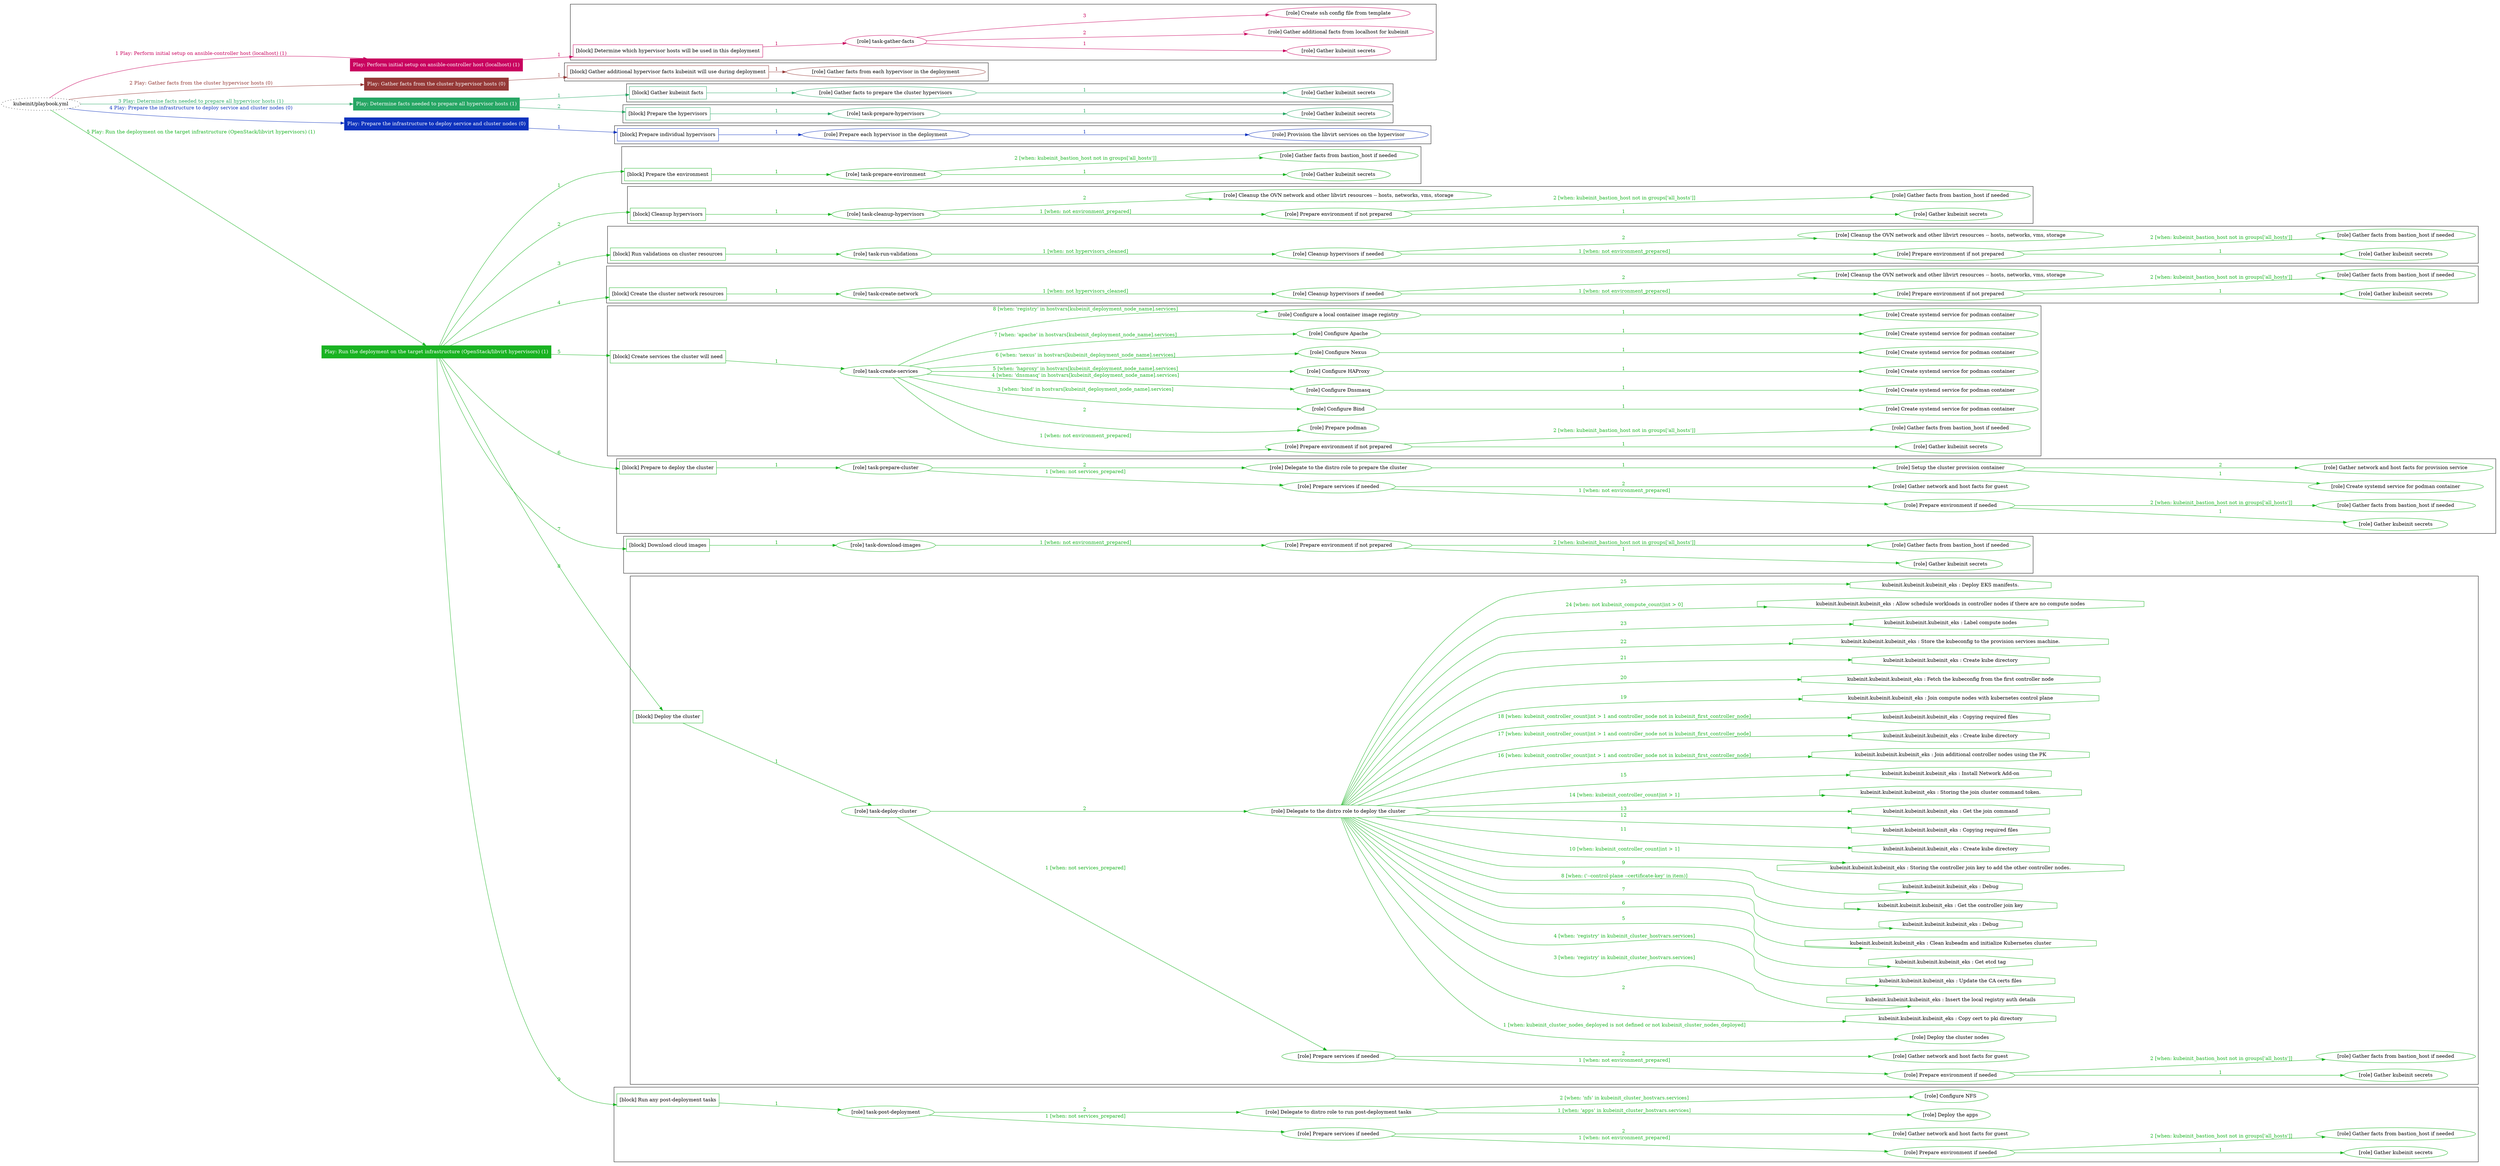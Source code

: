 digraph {
	graph [concentrate=true ordering=in rankdir=LR ratio=fill]
	edge [esep=5 sep=10]
	"kubeinit/playbook.yml" [URL="/home/runner/work/kubeinit/kubeinit/kubeinit/playbook.yml" id=playbook_7ba4e5ee style=dotted]
	"kubeinit/playbook.yml" -> play_26c60074 [label="1 Play: Perform initial setup on ansible-controller host (localhost) (1)" color="#c9035f" fontcolor="#c9035f" id=edge_play_26c60074 labeltooltip="1 Play: Perform initial setup on ansible-controller host (localhost) (1)" tooltip="1 Play: Perform initial setup on ansible-controller host (localhost) (1)"]
	subgraph "Play: Perform initial setup on ansible-controller host (localhost) (1)" {
		play_26c60074 [label="Play: Perform initial setup on ansible-controller host (localhost) (1)" URL="/home/runner/work/kubeinit/kubeinit/kubeinit/playbook.yml" color="#c9035f" fontcolor="#ffffff" id=play_26c60074 shape=box style=filled tooltip=localhost]
		play_26c60074 -> block_fa068a8b [label=1 color="#c9035f" fontcolor="#c9035f" id=edge_block_fa068a8b labeltooltip=1 tooltip=1]
		subgraph cluster_block_fa068a8b {
			block_fa068a8b [label="[block] Determine which hypervisor hosts will be used in this deployment" URL="/home/runner/work/kubeinit/kubeinit/kubeinit/playbook.yml" color="#c9035f" id=block_fa068a8b labeltooltip="Determine which hypervisor hosts will be used in this deployment" shape=box tooltip="Determine which hypervisor hosts will be used in this deployment"]
			block_fa068a8b -> role_328dd9e5 [label="1 " color="#c9035f" fontcolor="#c9035f" id=edge_role_328dd9e5 labeltooltip="1 " tooltip="1 "]
			subgraph "task-gather-facts" {
				role_328dd9e5 [label="[role] task-gather-facts" URL="/home/runner/work/kubeinit/kubeinit/kubeinit/playbook.yml" color="#c9035f" id=role_328dd9e5 tooltip="task-gather-facts"]
				role_328dd9e5 -> role_ac98b682 [label="1 " color="#c9035f" fontcolor="#c9035f" id=edge_role_ac98b682 labeltooltip="1 " tooltip="1 "]
				subgraph "Gather kubeinit secrets" {
					role_ac98b682 [label="[role] Gather kubeinit secrets" URL="/home/runner/.ansible/collections/ansible_collections/kubeinit/kubeinit/roles/kubeinit_prepare/tasks/build_hypervisors_group.yml" color="#c9035f" id=role_ac98b682 tooltip="Gather kubeinit secrets"]
				}
				role_328dd9e5 -> role_bf3e9924 [label="2 " color="#c9035f" fontcolor="#c9035f" id=edge_role_bf3e9924 labeltooltip="2 " tooltip="2 "]
				subgraph "Gather additional facts from localhost for kubeinit" {
					role_bf3e9924 [label="[role] Gather additional facts from localhost for kubeinit" URL="/home/runner/.ansible/collections/ansible_collections/kubeinit/kubeinit/roles/kubeinit_prepare/tasks/build_hypervisors_group.yml" color="#c9035f" id=role_bf3e9924 tooltip="Gather additional facts from localhost for kubeinit"]
				}
				role_328dd9e5 -> role_e70b53d7 [label="3 " color="#c9035f" fontcolor="#c9035f" id=edge_role_e70b53d7 labeltooltip="3 " tooltip="3 "]
				subgraph "Create ssh config file from template" {
					role_e70b53d7 [label="[role] Create ssh config file from template" URL="/home/runner/.ansible/collections/ansible_collections/kubeinit/kubeinit/roles/kubeinit_prepare/tasks/build_hypervisors_group.yml" color="#c9035f" id=role_e70b53d7 tooltip="Create ssh config file from template"]
				}
			}
		}
	}
	"kubeinit/playbook.yml" -> play_24a0730e [label="2 Play: Gather facts from the cluster hypervisor hosts (0)" color="#953937" fontcolor="#953937" id=edge_play_24a0730e labeltooltip="2 Play: Gather facts from the cluster hypervisor hosts (0)" tooltip="2 Play: Gather facts from the cluster hypervisor hosts (0)"]
	subgraph "Play: Gather facts from the cluster hypervisor hosts (0)" {
		play_24a0730e [label="Play: Gather facts from the cluster hypervisor hosts (0)" URL="/home/runner/work/kubeinit/kubeinit/kubeinit/playbook.yml" color="#953937" fontcolor="#ffffff" id=play_24a0730e shape=box style=filled tooltip="Play: Gather facts from the cluster hypervisor hosts (0)"]
		play_24a0730e -> block_88ba0976 [label=1 color="#953937" fontcolor="#953937" id=edge_block_88ba0976 labeltooltip=1 tooltip=1]
		subgraph cluster_block_88ba0976 {
			block_88ba0976 [label="[block] Gather additional hypervisor facts kubeinit will use during deployment" URL="/home/runner/work/kubeinit/kubeinit/kubeinit/playbook.yml" color="#953937" id=block_88ba0976 labeltooltip="Gather additional hypervisor facts kubeinit will use during deployment" shape=box tooltip="Gather additional hypervisor facts kubeinit will use during deployment"]
			block_88ba0976 -> role_49a373a7 [label="1 " color="#953937" fontcolor="#953937" id=edge_role_49a373a7 labeltooltip="1 " tooltip="1 "]
			subgraph "Gather facts from each hypervisor in the deployment" {
				role_49a373a7 [label="[role] Gather facts from each hypervisor in the deployment" URL="/home/runner/work/kubeinit/kubeinit/kubeinit/playbook.yml" color="#953937" id=role_49a373a7 tooltip="Gather facts from each hypervisor in the deployment"]
			}
		}
	}
	"kubeinit/playbook.yml" -> play_17af8533 [label="3 Play: Determine facts needed to prepare all hypervisor hosts (1)" color="#26a664" fontcolor="#26a664" id=edge_play_17af8533 labeltooltip="3 Play: Determine facts needed to prepare all hypervisor hosts (1)" tooltip="3 Play: Determine facts needed to prepare all hypervisor hosts (1)"]
	subgraph "Play: Determine facts needed to prepare all hypervisor hosts (1)" {
		play_17af8533 [label="Play: Determine facts needed to prepare all hypervisor hosts (1)" URL="/home/runner/work/kubeinit/kubeinit/kubeinit/playbook.yml" color="#26a664" fontcolor="#ffffff" id=play_17af8533 shape=box style=filled tooltip=localhost]
		play_17af8533 -> block_2d069910 [label=1 color="#26a664" fontcolor="#26a664" id=edge_block_2d069910 labeltooltip=1 tooltip=1]
		subgraph cluster_block_2d069910 {
			block_2d069910 [label="[block] Gather kubeinit facts" URL="/home/runner/work/kubeinit/kubeinit/kubeinit/playbook.yml" color="#26a664" id=block_2d069910 labeltooltip="Gather kubeinit facts" shape=box tooltip="Gather kubeinit facts"]
			block_2d069910 -> role_caaa0c18 [label="1 " color="#26a664" fontcolor="#26a664" id=edge_role_caaa0c18 labeltooltip="1 " tooltip="1 "]
			subgraph "Gather facts to prepare the cluster hypervisors" {
				role_caaa0c18 [label="[role] Gather facts to prepare the cluster hypervisors" URL="/home/runner/work/kubeinit/kubeinit/kubeinit/playbook.yml" color="#26a664" id=role_caaa0c18 tooltip="Gather facts to prepare the cluster hypervisors"]
				role_caaa0c18 -> role_c60904e2 [label="1 " color="#26a664" fontcolor="#26a664" id=edge_role_c60904e2 labeltooltip="1 " tooltip="1 "]
				subgraph "Gather kubeinit secrets" {
					role_c60904e2 [label="[role] Gather kubeinit secrets" URL="/home/runner/.ansible/collections/ansible_collections/kubeinit/kubeinit/roles/kubeinit_prepare/tasks/gather_kubeinit_facts.yml" color="#26a664" id=role_c60904e2 tooltip="Gather kubeinit secrets"]
				}
			}
		}
		play_17af8533 -> block_7a57dbb4 [label=2 color="#26a664" fontcolor="#26a664" id=edge_block_7a57dbb4 labeltooltip=2 tooltip=2]
		subgraph cluster_block_7a57dbb4 {
			block_7a57dbb4 [label="[block] Prepare the hypervisors" URL="/home/runner/work/kubeinit/kubeinit/kubeinit/playbook.yml" color="#26a664" id=block_7a57dbb4 labeltooltip="Prepare the hypervisors" shape=box tooltip="Prepare the hypervisors"]
			block_7a57dbb4 -> role_8ac4bc7a [label="1 " color="#26a664" fontcolor="#26a664" id=edge_role_8ac4bc7a labeltooltip="1 " tooltip="1 "]
			subgraph "task-prepare-hypervisors" {
				role_8ac4bc7a [label="[role] task-prepare-hypervisors" URL="/home/runner/work/kubeinit/kubeinit/kubeinit/playbook.yml" color="#26a664" id=role_8ac4bc7a tooltip="task-prepare-hypervisors"]
				role_8ac4bc7a -> role_a25a607b [label="1 " color="#26a664" fontcolor="#26a664" id=edge_role_a25a607b labeltooltip="1 " tooltip="1 "]
				subgraph "Gather kubeinit secrets" {
					role_a25a607b [label="[role] Gather kubeinit secrets" URL="/home/runner/.ansible/collections/ansible_collections/kubeinit/kubeinit/roles/kubeinit_prepare/tasks/gather_kubeinit_facts.yml" color="#26a664" id=role_a25a607b tooltip="Gather kubeinit secrets"]
				}
			}
		}
	}
	"kubeinit/playbook.yml" -> play_ac1ecda7 [label="4 Play: Prepare the infrastructure to deploy service and cluster nodes (0)" color="#0e33be" fontcolor="#0e33be" id=edge_play_ac1ecda7 labeltooltip="4 Play: Prepare the infrastructure to deploy service and cluster nodes (0)" tooltip="4 Play: Prepare the infrastructure to deploy service and cluster nodes (0)"]
	subgraph "Play: Prepare the infrastructure to deploy service and cluster nodes (0)" {
		play_ac1ecda7 [label="Play: Prepare the infrastructure to deploy service and cluster nodes (0)" URL="/home/runner/work/kubeinit/kubeinit/kubeinit/playbook.yml" color="#0e33be" fontcolor="#ffffff" id=play_ac1ecda7 shape=box style=filled tooltip="Play: Prepare the infrastructure to deploy service and cluster nodes (0)"]
		play_ac1ecda7 -> block_ce68893d [label=1 color="#0e33be" fontcolor="#0e33be" id=edge_block_ce68893d labeltooltip=1 tooltip=1]
		subgraph cluster_block_ce68893d {
			block_ce68893d [label="[block] Prepare individual hypervisors" URL="/home/runner/work/kubeinit/kubeinit/kubeinit/playbook.yml" color="#0e33be" id=block_ce68893d labeltooltip="Prepare individual hypervisors" shape=box tooltip="Prepare individual hypervisors"]
			block_ce68893d -> role_12a36852 [label="1 " color="#0e33be" fontcolor="#0e33be" id=edge_role_12a36852 labeltooltip="1 " tooltip="1 "]
			subgraph "Prepare each hypervisor in the deployment" {
				role_12a36852 [label="[role] Prepare each hypervisor in the deployment" URL="/home/runner/work/kubeinit/kubeinit/kubeinit/playbook.yml" color="#0e33be" id=role_12a36852 tooltip="Prepare each hypervisor in the deployment"]
				role_12a36852 -> role_0036559f [label="1 " color="#0e33be" fontcolor="#0e33be" id=edge_role_0036559f labeltooltip="1 " tooltip="1 "]
				subgraph "Provision the libvirt services on the hypervisor" {
					role_0036559f [label="[role] Provision the libvirt services on the hypervisor" URL="/home/runner/.ansible/collections/ansible_collections/kubeinit/kubeinit/roles/kubeinit_prepare/tasks/prepare_hypervisor.yml" color="#0e33be" id=role_0036559f tooltip="Provision the libvirt services on the hypervisor"]
				}
			}
		}
	}
	"kubeinit/playbook.yml" -> play_2bfc6a5f [label="5 Play: Run the deployment on the target infrastructure (OpenStack/libvirt hypervisors) (1)" color="#19b322" fontcolor="#19b322" id=edge_play_2bfc6a5f labeltooltip="5 Play: Run the deployment on the target infrastructure (OpenStack/libvirt hypervisors) (1)" tooltip="5 Play: Run the deployment on the target infrastructure (OpenStack/libvirt hypervisors) (1)"]
	subgraph "Play: Run the deployment on the target infrastructure (OpenStack/libvirt hypervisors) (1)" {
		play_2bfc6a5f [label="Play: Run the deployment on the target infrastructure (OpenStack/libvirt hypervisors) (1)" URL="/home/runner/work/kubeinit/kubeinit/kubeinit/playbook.yml" color="#19b322" fontcolor="#ffffff" id=play_2bfc6a5f shape=box style=filled tooltip=localhost]
		play_2bfc6a5f -> block_be7a20fe [label=1 color="#19b322" fontcolor="#19b322" id=edge_block_be7a20fe labeltooltip=1 tooltip=1]
		subgraph cluster_block_be7a20fe {
			block_be7a20fe [label="[block] Prepare the environment" URL="/home/runner/work/kubeinit/kubeinit/kubeinit/playbook.yml" color="#19b322" id=block_be7a20fe labeltooltip="Prepare the environment" shape=box tooltip="Prepare the environment"]
			block_be7a20fe -> role_20e9350b [label="1 " color="#19b322" fontcolor="#19b322" id=edge_role_20e9350b labeltooltip="1 " tooltip="1 "]
			subgraph "task-prepare-environment" {
				role_20e9350b [label="[role] task-prepare-environment" URL="/home/runner/work/kubeinit/kubeinit/kubeinit/playbook.yml" color="#19b322" id=role_20e9350b tooltip="task-prepare-environment"]
				role_20e9350b -> role_0e74e42e [label="1 " color="#19b322" fontcolor="#19b322" id=edge_role_0e74e42e labeltooltip="1 " tooltip="1 "]
				subgraph "Gather kubeinit secrets" {
					role_0e74e42e [label="[role] Gather kubeinit secrets" URL="/home/runner/.ansible/collections/ansible_collections/kubeinit/kubeinit/roles/kubeinit_prepare/tasks/gather_kubeinit_facts.yml" color="#19b322" id=role_0e74e42e tooltip="Gather kubeinit secrets"]
				}
				role_20e9350b -> role_9b186050 [label="2 [when: kubeinit_bastion_host not in groups['all_hosts']]" color="#19b322" fontcolor="#19b322" id=edge_role_9b186050 labeltooltip="2 [when: kubeinit_bastion_host not in groups['all_hosts']]" tooltip="2 [when: kubeinit_bastion_host not in groups['all_hosts']]"]
				subgraph "Gather facts from bastion_host if needed" {
					role_9b186050 [label="[role] Gather facts from bastion_host if needed" URL="/home/runner/.ansible/collections/ansible_collections/kubeinit/kubeinit/roles/kubeinit_prepare/tasks/main.yml" color="#19b322" id=role_9b186050 tooltip="Gather facts from bastion_host if needed"]
				}
			}
		}
		play_2bfc6a5f -> block_d6a80e8a [label=2 color="#19b322" fontcolor="#19b322" id=edge_block_d6a80e8a labeltooltip=2 tooltip=2]
		subgraph cluster_block_d6a80e8a {
			block_d6a80e8a [label="[block] Cleanup hypervisors" URL="/home/runner/work/kubeinit/kubeinit/kubeinit/playbook.yml" color="#19b322" id=block_d6a80e8a labeltooltip="Cleanup hypervisors" shape=box tooltip="Cleanup hypervisors"]
			block_d6a80e8a -> role_76da6064 [label="1 " color="#19b322" fontcolor="#19b322" id=edge_role_76da6064 labeltooltip="1 " tooltip="1 "]
			subgraph "task-cleanup-hypervisors" {
				role_76da6064 [label="[role] task-cleanup-hypervisors" URL="/home/runner/work/kubeinit/kubeinit/kubeinit/playbook.yml" color="#19b322" id=role_76da6064 tooltip="task-cleanup-hypervisors"]
				role_76da6064 -> role_3e5fa25e [label="1 [when: not environment_prepared]" color="#19b322" fontcolor="#19b322" id=edge_role_3e5fa25e labeltooltip="1 [when: not environment_prepared]" tooltip="1 [when: not environment_prepared]"]
				subgraph "Prepare environment if not prepared" {
					role_3e5fa25e [label="[role] Prepare environment if not prepared" URL="/home/runner/.ansible/collections/ansible_collections/kubeinit/kubeinit/roles/kubeinit_libvirt/tasks/cleanup_hypervisors.yml" color="#19b322" id=role_3e5fa25e tooltip="Prepare environment if not prepared"]
					role_3e5fa25e -> role_5984b5ae [label="1 " color="#19b322" fontcolor="#19b322" id=edge_role_5984b5ae labeltooltip="1 " tooltip="1 "]
					subgraph "Gather kubeinit secrets" {
						role_5984b5ae [label="[role] Gather kubeinit secrets" URL="/home/runner/.ansible/collections/ansible_collections/kubeinit/kubeinit/roles/kubeinit_prepare/tasks/gather_kubeinit_facts.yml" color="#19b322" id=role_5984b5ae tooltip="Gather kubeinit secrets"]
					}
					role_3e5fa25e -> role_6589dba9 [label="2 [when: kubeinit_bastion_host not in groups['all_hosts']]" color="#19b322" fontcolor="#19b322" id=edge_role_6589dba9 labeltooltip="2 [when: kubeinit_bastion_host not in groups['all_hosts']]" tooltip="2 [when: kubeinit_bastion_host not in groups['all_hosts']]"]
					subgraph "Gather facts from bastion_host if needed" {
						role_6589dba9 [label="[role] Gather facts from bastion_host if needed" URL="/home/runner/.ansible/collections/ansible_collections/kubeinit/kubeinit/roles/kubeinit_prepare/tasks/main.yml" color="#19b322" id=role_6589dba9 tooltip="Gather facts from bastion_host if needed"]
					}
				}
				role_76da6064 -> role_656e9b63 [label="2 " color="#19b322" fontcolor="#19b322" id=edge_role_656e9b63 labeltooltip="2 " tooltip="2 "]
				subgraph "Cleanup the OVN network and other libvirt resources -- hosts, networks, vms, storage" {
					role_656e9b63 [label="[role] Cleanup the OVN network and other libvirt resources -- hosts, networks, vms, storage" URL="/home/runner/.ansible/collections/ansible_collections/kubeinit/kubeinit/roles/kubeinit_libvirt/tasks/cleanup_hypervisors.yml" color="#19b322" id=role_656e9b63 tooltip="Cleanup the OVN network and other libvirt resources -- hosts, networks, vms, storage"]
				}
			}
		}
		play_2bfc6a5f -> block_26dd688f [label=3 color="#19b322" fontcolor="#19b322" id=edge_block_26dd688f labeltooltip=3 tooltip=3]
		subgraph cluster_block_26dd688f {
			block_26dd688f [label="[block] Run validations on cluster resources" URL="/home/runner/work/kubeinit/kubeinit/kubeinit/playbook.yml" color="#19b322" id=block_26dd688f labeltooltip="Run validations on cluster resources" shape=box tooltip="Run validations on cluster resources"]
			block_26dd688f -> role_6e1e533c [label="1 " color="#19b322" fontcolor="#19b322" id=edge_role_6e1e533c labeltooltip="1 " tooltip="1 "]
			subgraph "task-run-validations" {
				role_6e1e533c [label="[role] task-run-validations" URL="/home/runner/work/kubeinit/kubeinit/kubeinit/playbook.yml" color="#19b322" id=role_6e1e533c tooltip="task-run-validations"]
				role_6e1e533c -> role_67cd3406 [label="1 [when: not hypervisors_cleaned]" color="#19b322" fontcolor="#19b322" id=edge_role_67cd3406 labeltooltip="1 [when: not hypervisors_cleaned]" tooltip="1 [when: not hypervisors_cleaned]"]
				subgraph "Cleanup hypervisors if needed" {
					role_67cd3406 [label="[role] Cleanup hypervisors if needed" URL="/home/runner/.ansible/collections/ansible_collections/kubeinit/kubeinit/roles/kubeinit_validations/tasks/main.yml" color="#19b322" id=role_67cd3406 tooltip="Cleanup hypervisors if needed"]
					role_67cd3406 -> role_d4cfee64 [label="1 [when: not environment_prepared]" color="#19b322" fontcolor="#19b322" id=edge_role_d4cfee64 labeltooltip="1 [when: not environment_prepared]" tooltip="1 [when: not environment_prepared]"]
					subgraph "Prepare environment if not prepared" {
						role_d4cfee64 [label="[role] Prepare environment if not prepared" URL="/home/runner/.ansible/collections/ansible_collections/kubeinit/kubeinit/roles/kubeinit_libvirt/tasks/cleanup_hypervisors.yml" color="#19b322" id=role_d4cfee64 tooltip="Prepare environment if not prepared"]
						role_d4cfee64 -> role_6b7cbdb9 [label="1 " color="#19b322" fontcolor="#19b322" id=edge_role_6b7cbdb9 labeltooltip="1 " tooltip="1 "]
						subgraph "Gather kubeinit secrets" {
							role_6b7cbdb9 [label="[role] Gather kubeinit secrets" URL="/home/runner/.ansible/collections/ansible_collections/kubeinit/kubeinit/roles/kubeinit_prepare/tasks/gather_kubeinit_facts.yml" color="#19b322" id=role_6b7cbdb9 tooltip="Gather kubeinit secrets"]
						}
						role_d4cfee64 -> role_a8547a59 [label="2 [when: kubeinit_bastion_host not in groups['all_hosts']]" color="#19b322" fontcolor="#19b322" id=edge_role_a8547a59 labeltooltip="2 [when: kubeinit_bastion_host not in groups['all_hosts']]" tooltip="2 [when: kubeinit_bastion_host not in groups['all_hosts']]"]
						subgraph "Gather facts from bastion_host if needed" {
							role_a8547a59 [label="[role] Gather facts from bastion_host if needed" URL="/home/runner/.ansible/collections/ansible_collections/kubeinit/kubeinit/roles/kubeinit_prepare/tasks/main.yml" color="#19b322" id=role_a8547a59 tooltip="Gather facts from bastion_host if needed"]
						}
					}
					role_67cd3406 -> role_ddfa1641 [label="2 " color="#19b322" fontcolor="#19b322" id=edge_role_ddfa1641 labeltooltip="2 " tooltip="2 "]
					subgraph "Cleanup the OVN network and other libvirt resources -- hosts, networks, vms, storage" {
						role_ddfa1641 [label="[role] Cleanup the OVN network and other libvirt resources -- hosts, networks, vms, storage" URL="/home/runner/.ansible/collections/ansible_collections/kubeinit/kubeinit/roles/kubeinit_libvirt/tasks/cleanup_hypervisors.yml" color="#19b322" id=role_ddfa1641 tooltip="Cleanup the OVN network and other libvirt resources -- hosts, networks, vms, storage"]
					}
				}
			}
		}
		play_2bfc6a5f -> block_1584e29d [label=4 color="#19b322" fontcolor="#19b322" id=edge_block_1584e29d labeltooltip=4 tooltip=4]
		subgraph cluster_block_1584e29d {
			block_1584e29d [label="[block] Create the cluster network resources" URL="/home/runner/work/kubeinit/kubeinit/kubeinit/playbook.yml" color="#19b322" id=block_1584e29d labeltooltip="Create the cluster network resources" shape=box tooltip="Create the cluster network resources"]
			block_1584e29d -> role_621bb3db [label="1 " color="#19b322" fontcolor="#19b322" id=edge_role_621bb3db labeltooltip="1 " tooltip="1 "]
			subgraph "task-create-network" {
				role_621bb3db [label="[role] task-create-network" URL="/home/runner/work/kubeinit/kubeinit/kubeinit/playbook.yml" color="#19b322" id=role_621bb3db tooltip="task-create-network"]
				role_621bb3db -> role_cea8944d [label="1 [when: not hypervisors_cleaned]" color="#19b322" fontcolor="#19b322" id=edge_role_cea8944d labeltooltip="1 [when: not hypervisors_cleaned]" tooltip="1 [when: not hypervisors_cleaned]"]
				subgraph "Cleanup hypervisors if needed" {
					role_cea8944d [label="[role] Cleanup hypervisors if needed" URL="/home/runner/.ansible/collections/ansible_collections/kubeinit/kubeinit/roles/kubeinit_libvirt/tasks/create_network.yml" color="#19b322" id=role_cea8944d tooltip="Cleanup hypervisors if needed"]
					role_cea8944d -> role_719eec98 [label="1 [when: not environment_prepared]" color="#19b322" fontcolor="#19b322" id=edge_role_719eec98 labeltooltip="1 [when: not environment_prepared]" tooltip="1 [when: not environment_prepared]"]
					subgraph "Prepare environment if not prepared" {
						role_719eec98 [label="[role] Prepare environment if not prepared" URL="/home/runner/.ansible/collections/ansible_collections/kubeinit/kubeinit/roles/kubeinit_libvirt/tasks/cleanup_hypervisors.yml" color="#19b322" id=role_719eec98 tooltip="Prepare environment if not prepared"]
						role_719eec98 -> role_71e5f047 [label="1 " color="#19b322" fontcolor="#19b322" id=edge_role_71e5f047 labeltooltip="1 " tooltip="1 "]
						subgraph "Gather kubeinit secrets" {
							role_71e5f047 [label="[role] Gather kubeinit secrets" URL="/home/runner/.ansible/collections/ansible_collections/kubeinit/kubeinit/roles/kubeinit_prepare/tasks/gather_kubeinit_facts.yml" color="#19b322" id=role_71e5f047 tooltip="Gather kubeinit secrets"]
						}
						role_719eec98 -> role_aa89ebcc [label="2 [when: kubeinit_bastion_host not in groups['all_hosts']]" color="#19b322" fontcolor="#19b322" id=edge_role_aa89ebcc labeltooltip="2 [when: kubeinit_bastion_host not in groups['all_hosts']]" tooltip="2 [when: kubeinit_bastion_host not in groups['all_hosts']]"]
						subgraph "Gather facts from bastion_host if needed" {
							role_aa89ebcc [label="[role] Gather facts from bastion_host if needed" URL="/home/runner/.ansible/collections/ansible_collections/kubeinit/kubeinit/roles/kubeinit_prepare/tasks/main.yml" color="#19b322" id=role_aa89ebcc tooltip="Gather facts from bastion_host if needed"]
						}
					}
					role_cea8944d -> role_c9873e1a [label="2 " color="#19b322" fontcolor="#19b322" id=edge_role_c9873e1a labeltooltip="2 " tooltip="2 "]
					subgraph "Cleanup the OVN network and other libvirt resources -- hosts, networks, vms, storage" {
						role_c9873e1a [label="[role] Cleanup the OVN network and other libvirt resources -- hosts, networks, vms, storage" URL="/home/runner/.ansible/collections/ansible_collections/kubeinit/kubeinit/roles/kubeinit_libvirt/tasks/cleanup_hypervisors.yml" color="#19b322" id=role_c9873e1a tooltip="Cleanup the OVN network and other libvirt resources -- hosts, networks, vms, storage"]
					}
				}
			}
		}
		play_2bfc6a5f -> block_162f745b [label=5 color="#19b322" fontcolor="#19b322" id=edge_block_162f745b labeltooltip=5 tooltip=5]
		subgraph cluster_block_162f745b {
			block_162f745b [label="[block] Create services the cluster will need" URL="/home/runner/work/kubeinit/kubeinit/kubeinit/playbook.yml" color="#19b322" id=block_162f745b labeltooltip="Create services the cluster will need" shape=box tooltip="Create services the cluster will need"]
			block_162f745b -> role_eea4492d [label="1 " color="#19b322" fontcolor="#19b322" id=edge_role_eea4492d labeltooltip="1 " tooltip="1 "]
			subgraph "task-create-services" {
				role_eea4492d [label="[role] task-create-services" URL="/home/runner/work/kubeinit/kubeinit/kubeinit/playbook.yml" color="#19b322" id=role_eea4492d tooltip="task-create-services"]
				role_eea4492d -> role_37638f72 [label="1 [when: not environment_prepared]" color="#19b322" fontcolor="#19b322" id=edge_role_37638f72 labeltooltip="1 [when: not environment_prepared]" tooltip="1 [when: not environment_prepared]"]
				subgraph "Prepare environment if not prepared" {
					role_37638f72 [label="[role] Prepare environment if not prepared" URL="/home/runner/.ansible/collections/ansible_collections/kubeinit/kubeinit/roles/kubeinit_services/tasks/main.yml" color="#19b322" id=role_37638f72 tooltip="Prepare environment if not prepared"]
					role_37638f72 -> role_3c65f965 [label="1 " color="#19b322" fontcolor="#19b322" id=edge_role_3c65f965 labeltooltip="1 " tooltip="1 "]
					subgraph "Gather kubeinit secrets" {
						role_3c65f965 [label="[role] Gather kubeinit secrets" URL="/home/runner/.ansible/collections/ansible_collections/kubeinit/kubeinit/roles/kubeinit_prepare/tasks/gather_kubeinit_facts.yml" color="#19b322" id=role_3c65f965 tooltip="Gather kubeinit secrets"]
					}
					role_37638f72 -> role_6729d1c8 [label="2 [when: kubeinit_bastion_host not in groups['all_hosts']]" color="#19b322" fontcolor="#19b322" id=edge_role_6729d1c8 labeltooltip="2 [when: kubeinit_bastion_host not in groups['all_hosts']]" tooltip="2 [when: kubeinit_bastion_host not in groups['all_hosts']]"]
					subgraph "Gather facts from bastion_host if needed" {
						role_6729d1c8 [label="[role] Gather facts from bastion_host if needed" URL="/home/runner/.ansible/collections/ansible_collections/kubeinit/kubeinit/roles/kubeinit_prepare/tasks/main.yml" color="#19b322" id=role_6729d1c8 tooltip="Gather facts from bastion_host if needed"]
					}
				}
				role_eea4492d -> role_70eba6a4 [label="2 " color="#19b322" fontcolor="#19b322" id=edge_role_70eba6a4 labeltooltip="2 " tooltip="2 "]
				subgraph "Prepare podman" {
					role_70eba6a4 [label="[role] Prepare podman" URL="/home/runner/.ansible/collections/ansible_collections/kubeinit/kubeinit/roles/kubeinit_services/tasks/00_create_service_pod.yml" color="#19b322" id=role_70eba6a4 tooltip="Prepare podman"]
				}
				role_eea4492d -> role_07460c1f [label="3 [when: 'bind' in hostvars[kubeinit_deployment_node_name].services]" color="#19b322" fontcolor="#19b322" id=edge_role_07460c1f labeltooltip="3 [when: 'bind' in hostvars[kubeinit_deployment_node_name].services]" tooltip="3 [when: 'bind' in hostvars[kubeinit_deployment_node_name].services]"]
				subgraph "Configure Bind" {
					role_07460c1f [label="[role] Configure Bind" URL="/home/runner/.ansible/collections/ansible_collections/kubeinit/kubeinit/roles/kubeinit_services/tasks/start_services_containers.yml" color="#19b322" id=role_07460c1f tooltip="Configure Bind"]
					role_07460c1f -> role_3a90193f [label="1 " color="#19b322" fontcolor="#19b322" id=edge_role_3a90193f labeltooltip="1 " tooltip="1 "]
					subgraph "Create systemd service for podman container" {
						role_3a90193f [label="[role] Create systemd service for podman container" URL="/home/runner/.ansible/collections/ansible_collections/kubeinit/kubeinit/roles/kubeinit_bind/tasks/main.yml" color="#19b322" id=role_3a90193f tooltip="Create systemd service for podman container"]
					}
				}
				role_eea4492d -> role_66ce1263 [label="4 [when: 'dnsmasq' in hostvars[kubeinit_deployment_node_name].services]" color="#19b322" fontcolor="#19b322" id=edge_role_66ce1263 labeltooltip="4 [when: 'dnsmasq' in hostvars[kubeinit_deployment_node_name].services]" tooltip="4 [when: 'dnsmasq' in hostvars[kubeinit_deployment_node_name].services]"]
				subgraph "Configure Dnsmasq" {
					role_66ce1263 [label="[role] Configure Dnsmasq" URL="/home/runner/.ansible/collections/ansible_collections/kubeinit/kubeinit/roles/kubeinit_services/tasks/start_services_containers.yml" color="#19b322" id=role_66ce1263 tooltip="Configure Dnsmasq"]
					role_66ce1263 -> role_1a23ca0f [label="1 " color="#19b322" fontcolor="#19b322" id=edge_role_1a23ca0f labeltooltip="1 " tooltip="1 "]
					subgraph "Create systemd service for podman container" {
						role_1a23ca0f [label="[role] Create systemd service for podman container" URL="/home/runner/.ansible/collections/ansible_collections/kubeinit/kubeinit/roles/kubeinit_dnsmasq/tasks/main.yml" color="#19b322" id=role_1a23ca0f tooltip="Create systemd service for podman container"]
					}
				}
				role_eea4492d -> role_35c3d50f [label="5 [when: 'haproxy' in hostvars[kubeinit_deployment_node_name].services]" color="#19b322" fontcolor="#19b322" id=edge_role_35c3d50f labeltooltip="5 [when: 'haproxy' in hostvars[kubeinit_deployment_node_name].services]" tooltip="5 [when: 'haproxy' in hostvars[kubeinit_deployment_node_name].services]"]
				subgraph "Configure HAProxy" {
					role_35c3d50f [label="[role] Configure HAProxy" URL="/home/runner/.ansible/collections/ansible_collections/kubeinit/kubeinit/roles/kubeinit_services/tasks/start_services_containers.yml" color="#19b322" id=role_35c3d50f tooltip="Configure HAProxy"]
					role_35c3d50f -> role_4b7aacaf [label="1 " color="#19b322" fontcolor="#19b322" id=edge_role_4b7aacaf labeltooltip="1 " tooltip="1 "]
					subgraph "Create systemd service for podman container" {
						role_4b7aacaf [label="[role] Create systemd service for podman container" URL="/home/runner/.ansible/collections/ansible_collections/kubeinit/kubeinit/roles/kubeinit_haproxy/tasks/main.yml" color="#19b322" id=role_4b7aacaf tooltip="Create systemd service for podman container"]
					}
				}
				role_eea4492d -> role_5a253806 [label="6 [when: 'nexus' in hostvars[kubeinit_deployment_node_name].services]" color="#19b322" fontcolor="#19b322" id=edge_role_5a253806 labeltooltip="6 [when: 'nexus' in hostvars[kubeinit_deployment_node_name].services]" tooltip="6 [when: 'nexus' in hostvars[kubeinit_deployment_node_name].services]"]
				subgraph "Configure Nexus" {
					role_5a253806 [label="[role] Configure Nexus" URL="/home/runner/.ansible/collections/ansible_collections/kubeinit/kubeinit/roles/kubeinit_services/tasks/start_services_containers.yml" color="#19b322" id=role_5a253806 tooltip="Configure Nexus"]
					role_5a253806 -> role_1c12b2aa [label="1 " color="#19b322" fontcolor="#19b322" id=edge_role_1c12b2aa labeltooltip="1 " tooltip="1 "]
					subgraph "Create systemd service for podman container" {
						role_1c12b2aa [label="[role] Create systemd service for podman container" URL="/home/runner/.ansible/collections/ansible_collections/kubeinit/kubeinit/roles/kubeinit_nexus/tasks/main.yml" color="#19b322" id=role_1c12b2aa tooltip="Create systemd service for podman container"]
					}
				}
				role_eea4492d -> role_48255f2c [label="7 [when: 'apache' in hostvars[kubeinit_deployment_node_name].services]" color="#19b322" fontcolor="#19b322" id=edge_role_48255f2c labeltooltip="7 [when: 'apache' in hostvars[kubeinit_deployment_node_name].services]" tooltip="7 [when: 'apache' in hostvars[kubeinit_deployment_node_name].services]"]
				subgraph "Configure Apache" {
					role_48255f2c [label="[role] Configure Apache" URL="/home/runner/.ansible/collections/ansible_collections/kubeinit/kubeinit/roles/kubeinit_services/tasks/start_services_containers.yml" color="#19b322" id=role_48255f2c tooltip="Configure Apache"]
					role_48255f2c -> role_ccec46cb [label="1 " color="#19b322" fontcolor="#19b322" id=edge_role_ccec46cb labeltooltip="1 " tooltip="1 "]
					subgraph "Create systemd service for podman container" {
						role_ccec46cb [label="[role] Create systemd service for podman container" URL="/home/runner/.ansible/collections/ansible_collections/kubeinit/kubeinit/roles/kubeinit_apache/tasks/main.yml" color="#19b322" id=role_ccec46cb tooltip="Create systemd service for podman container"]
					}
				}
				role_eea4492d -> role_8cd85804 [label="8 [when: 'registry' in hostvars[kubeinit_deployment_node_name].services]" color="#19b322" fontcolor="#19b322" id=edge_role_8cd85804 labeltooltip="8 [when: 'registry' in hostvars[kubeinit_deployment_node_name].services]" tooltip="8 [when: 'registry' in hostvars[kubeinit_deployment_node_name].services]"]
				subgraph "Configure a local container image registry" {
					role_8cd85804 [label="[role] Configure a local container image registry" URL="/home/runner/.ansible/collections/ansible_collections/kubeinit/kubeinit/roles/kubeinit_services/tasks/start_services_containers.yml" color="#19b322" id=role_8cd85804 tooltip="Configure a local container image registry"]
					role_8cd85804 -> role_2b232681 [label="1 " color="#19b322" fontcolor="#19b322" id=edge_role_2b232681 labeltooltip="1 " tooltip="1 "]
					subgraph "Create systemd service for podman container" {
						role_2b232681 [label="[role] Create systemd service for podman container" URL="/home/runner/.ansible/collections/ansible_collections/kubeinit/kubeinit/roles/kubeinit_registry/tasks/main.yml" color="#19b322" id=role_2b232681 tooltip="Create systemd service for podman container"]
					}
				}
			}
		}
		play_2bfc6a5f -> block_b47cd68d [label=6 color="#19b322" fontcolor="#19b322" id=edge_block_b47cd68d labeltooltip=6 tooltip=6]
		subgraph cluster_block_b47cd68d {
			block_b47cd68d [label="[block] Prepare to deploy the cluster" URL="/home/runner/work/kubeinit/kubeinit/kubeinit/playbook.yml" color="#19b322" id=block_b47cd68d labeltooltip="Prepare to deploy the cluster" shape=box tooltip="Prepare to deploy the cluster"]
			block_b47cd68d -> role_44e79ac8 [label="1 " color="#19b322" fontcolor="#19b322" id=edge_role_44e79ac8 labeltooltip="1 " tooltip="1 "]
			subgraph "task-prepare-cluster" {
				role_44e79ac8 [label="[role] task-prepare-cluster" URL="/home/runner/work/kubeinit/kubeinit/kubeinit/playbook.yml" color="#19b322" id=role_44e79ac8 tooltip="task-prepare-cluster"]
				role_44e79ac8 -> role_b30b8141 [label="1 [when: not services_prepared]" color="#19b322" fontcolor="#19b322" id=edge_role_b30b8141 labeltooltip="1 [when: not services_prepared]" tooltip="1 [when: not services_prepared]"]
				subgraph "Prepare services if needed" {
					role_b30b8141 [label="[role] Prepare services if needed" URL="/home/runner/.ansible/collections/ansible_collections/kubeinit/kubeinit/roles/kubeinit_prepare/tasks/prepare_cluster.yml" color="#19b322" id=role_b30b8141 tooltip="Prepare services if needed"]
					role_b30b8141 -> role_88231085 [label="1 [when: not environment_prepared]" color="#19b322" fontcolor="#19b322" id=edge_role_88231085 labeltooltip="1 [when: not environment_prepared]" tooltip="1 [when: not environment_prepared]"]
					subgraph "Prepare environment if needed" {
						role_88231085 [label="[role] Prepare environment if needed" URL="/home/runner/.ansible/collections/ansible_collections/kubeinit/kubeinit/roles/kubeinit_services/tasks/prepare_services.yml" color="#19b322" id=role_88231085 tooltip="Prepare environment if needed"]
						role_88231085 -> role_25852de1 [label="1 " color="#19b322" fontcolor="#19b322" id=edge_role_25852de1 labeltooltip="1 " tooltip="1 "]
						subgraph "Gather kubeinit secrets" {
							role_25852de1 [label="[role] Gather kubeinit secrets" URL="/home/runner/.ansible/collections/ansible_collections/kubeinit/kubeinit/roles/kubeinit_prepare/tasks/gather_kubeinit_facts.yml" color="#19b322" id=role_25852de1 tooltip="Gather kubeinit secrets"]
						}
						role_88231085 -> role_62077a57 [label="2 [when: kubeinit_bastion_host not in groups['all_hosts']]" color="#19b322" fontcolor="#19b322" id=edge_role_62077a57 labeltooltip="2 [when: kubeinit_bastion_host not in groups['all_hosts']]" tooltip="2 [when: kubeinit_bastion_host not in groups['all_hosts']]"]
						subgraph "Gather facts from bastion_host if needed" {
							role_62077a57 [label="[role] Gather facts from bastion_host if needed" URL="/home/runner/.ansible/collections/ansible_collections/kubeinit/kubeinit/roles/kubeinit_prepare/tasks/main.yml" color="#19b322" id=role_62077a57 tooltip="Gather facts from bastion_host if needed"]
						}
					}
					role_b30b8141 -> role_9f34e025 [label="2 " color="#19b322" fontcolor="#19b322" id=edge_role_9f34e025 labeltooltip="2 " tooltip="2 "]
					subgraph "Gather network and host facts for guest" {
						role_9f34e025 [label="[role] Gather network and host facts for guest" URL="/home/runner/.ansible/collections/ansible_collections/kubeinit/kubeinit/roles/kubeinit_services/tasks/prepare_services.yml" color="#19b322" id=role_9f34e025 tooltip="Gather network and host facts for guest"]
					}
				}
				role_44e79ac8 -> role_52bcdadd [label="2 " color="#19b322" fontcolor="#19b322" id=edge_role_52bcdadd labeltooltip="2 " tooltip="2 "]
				subgraph "Delegate to the distro role to prepare the cluster" {
					role_52bcdadd [label="[role] Delegate to the distro role to prepare the cluster" URL="/home/runner/.ansible/collections/ansible_collections/kubeinit/kubeinit/roles/kubeinit_prepare/tasks/prepare_cluster.yml" color="#19b322" id=role_52bcdadd tooltip="Delegate to the distro role to prepare the cluster"]
					role_52bcdadd -> role_e10ba321 [label="1 " color="#19b322" fontcolor="#19b322" id=edge_role_e10ba321 labeltooltip="1 " tooltip="1 "]
					subgraph "Setup the cluster provision container" {
						role_e10ba321 [label="[role] Setup the cluster provision container" URL="/home/runner/.ansible/collections/ansible_collections/kubeinit/kubeinit/roles/kubeinit_eks/tasks/prepare_cluster.yml" color="#19b322" id=role_e10ba321 tooltip="Setup the cluster provision container"]
						role_e10ba321 -> role_10296708 [label="1 " color="#19b322" fontcolor="#19b322" id=edge_role_10296708 labeltooltip="1 " tooltip="1 "]
						subgraph "Create systemd service for podman container" {
							role_10296708 [label="[role] Create systemd service for podman container" URL="/home/runner/.ansible/collections/ansible_collections/kubeinit/kubeinit/roles/kubeinit_services/tasks/create_provision_container.yml" color="#19b322" id=role_10296708 tooltip="Create systemd service for podman container"]
						}
						role_e10ba321 -> role_83a78500 [label="2 " color="#19b322" fontcolor="#19b322" id=edge_role_83a78500 labeltooltip="2 " tooltip="2 "]
						subgraph "Gather network and host facts for provision service" {
							role_83a78500 [label="[role] Gather network and host facts for provision service" URL="/home/runner/.ansible/collections/ansible_collections/kubeinit/kubeinit/roles/kubeinit_services/tasks/create_provision_container.yml" color="#19b322" id=role_83a78500 tooltip="Gather network and host facts for provision service"]
						}
					}
				}
			}
		}
		play_2bfc6a5f -> block_3883a9ce [label=7 color="#19b322" fontcolor="#19b322" id=edge_block_3883a9ce labeltooltip=7 tooltip=7]
		subgraph cluster_block_3883a9ce {
			block_3883a9ce [label="[block] Download cloud images" URL="/home/runner/work/kubeinit/kubeinit/kubeinit/playbook.yml" color="#19b322" id=block_3883a9ce labeltooltip="Download cloud images" shape=box tooltip="Download cloud images"]
			block_3883a9ce -> role_73de0dd3 [label="1 " color="#19b322" fontcolor="#19b322" id=edge_role_73de0dd3 labeltooltip="1 " tooltip="1 "]
			subgraph "task-download-images" {
				role_73de0dd3 [label="[role] task-download-images" URL="/home/runner/work/kubeinit/kubeinit/kubeinit/playbook.yml" color="#19b322" id=role_73de0dd3 tooltip="task-download-images"]
				role_73de0dd3 -> role_aac84c9b [label="1 [when: not environment_prepared]" color="#19b322" fontcolor="#19b322" id=edge_role_aac84c9b labeltooltip="1 [when: not environment_prepared]" tooltip="1 [when: not environment_prepared]"]
				subgraph "Prepare environment if not prepared" {
					role_aac84c9b [label="[role] Prepare environment if not prepared" URL="/home/runner/.ansible/collections/ansible_collections/kubeinit/kubeinit/roles/kubeinit_libvirt/tasks/download_cloud_images.yml" color="#19b322" id=role_aac84c9b tooltip="Prepare environment if not prepared"]
					role_aac84c9b -> role_372083bc [label="1 " color="#19b322" fontcolor="#19b322" id=edge_role_372083bc labeltooltip="1 " tooltip="1 "]
					subgraph "Gather kubeinit secrets" {
						role_372083bc [label="[role] Gather kubeinit secrets" URL="/home/runner/.ansible/collections/ansible_collections/kubeinit/kubeinit/roles/kubeinit_prepare/tasks/gather_kubeinit_facts.yml" color="#19b322" id=role_372083bc tooltip="Gather kubeinit secrets"]
					}
					role_aac84c9b -> role_aa5b74f9 [label="2 [when: kubeinit_bastion_host not in groups['all_hosts']]" color="#19b322" fontcolor="#19b322" id=edge_role_aa5b74f9 labeltooltip="2 [when: kubeinit_bastion_host not in groups['all_hosts']]" tooltip="2 [when: kubeinit_bastion_host not in groups['all_hosts']]"]
					subgraph "Gather facts from bastion_host if needed" {
						role_aa5b74f9 [label="[role] Gather facts from bastion_host if needed" URL="/home/runner/.ansible/collections/ansible_collections/kubeinit/kubeinit/roles/kubeinit_prepare/tasks/main.yml" color="#19b322" id=role_aa5b74f9 tooltip="Gather facts from bastion_host if needed"]
					}
				}
			}
		}
		play_2bfc6a5f -> block_b5e548d7 [label=8 color="#19b322" fontcolor="#19b322" id=edge_block_b5e548d7 labeltooltip=8 tooltip=8]
		subgraph cluster_block_b5e548d7 {
			block_b5e548d7 [label="[block] Deploy the cluster" URL="/home/runner/work/kubeinit/kubeinit/kubeinit/playbook.yml" color="#19b322" id=block_b5e548d7 labeltooltip="Deploy the cluster" shape=box tooltip="Deploy the cluster"]
			block_b5e548d7 -> role_4eddbe00 [label="1 " color="#19b322" fontcolor="#19b322" id=edge_role_4eddbe00 labeltooltip="1 " tooltip="1 "]
			subgraph "task-deploy-cluster" {
				role_4eddbe00 [label="[role] task-deploy-cluster" URL="/home/runner/work/kubeinit/kubeinit/kubeinit/playbook.yml" color="#19b322" id=role_4eddbe00 tooltip="task-deploy-cluster"]
				role_4eddbe00 -> role_5ca2e2bc [label="1 [when: not services_prepared]" color="#19b322" fontcolor="#19b322" id=edge_role_5ca2e2bc labeltooltip="1 [when: not services_prepared]" tooltip="1 [when: not services_prepared]"]
				subgraph "Prepare services if needed" {
					role_5ca2e2bc [label="[role] Prepare services if needed" URL="/home/runner/.ansible/collections/ansible_collections/kubeinit/kubeinit/roles/kubeinit_prepare/tasks/deploy_cluster.yml" color="#19b322" id=role_5ca2e2bc tooltip="Prepare services if needed"]
					role_5ca2e2bc -> role_b67ee2f2 [label="1 [when: not environment_prepared]" color="#19b322" fontcolor="#19b322" id=edge_role_b67ee2f2 labeltooltip="1 [when: not environment_prepared]" tooltip="1 [when: not environment_prepared]"]
					subgraph "Prepare environment if needed" {
						role_b67ee2f2 [label="[role] Prepare environment if needed" URL="/home/runner/.ansible/collections/ansible_collections/kubeinit/kubeinit/roles/kubeinit_services/tasks/prepare_services.yml" color="#19b322" id=role_b67ee2f2 tooltip="Prepare environment if needed"]
						role_b67ee2f2 -> role_212cd151 [label="1 " color="#19b322" fontcolor="#19b322" id=edge_role_212cd151 labeltooltip="1 " tooltip="1 "]
						subgraph "Gather kubeinit secrets" {
							role_212cd151 [label="[role] Gather kubeinit secrets" URL="/home/runner/.ansible/collections/ansible_collections/kubeinit/kubeinit/roles/kubeinit_prepare/tasks/gather_kubeinit_facts.yml" color="#19b322" id=role_212cd151 tooltip="Gather kubeinit secrets"]
						}
						role_b67ee2f2 -> role_abab15ed [label="2 [when: kubeinit_bastion_host not in groups['all_hosts']]" color="#19b322" fontcolor="#19b322" id=edge_role_abab15ed labeltooltip="2 [when: kubeinit_bastion_host not in groups['all_hosts']]" tooltip="2 [when: kubeinit_bastion_host not in groups['all_hosts']]"]
						subgraph "Gather facts from bastion_host if needed" {
							role_abab15ed [label="[role] Gather facts from bastion_host if needed" URL="/home/runner/.ansible/collections/ansible_collections/kubeinit/kubeinit/roles/kubeinit_prepare/tasks/main.yml" color="#19b322" id=role_abab15ed tooltip="Gather facts from bastion_host if needed"]
						}
					}
					role_5ca2e2bc -> role_7b2dc92a [label="2 " color="#19b322" fontcolor="#19b322" id=edge_role_7b2dc92a labeltooltip="2 " tooltip="2 "]
					subgraph "Gather network and host facts for guest" {
						role_7b2dc92a [label="[role] Gather network and host facts for guest" URL="/home/runner/.ansible/collections/ansible_collections/kubeinit/kubeinit/roles/kubeinit_services/tasks/prepare_services.yml" color="#19b322" id=role_7b2dc92a tooltip="Gather network and host facts for guest"]
					}
				}
				role_4eddbe00 -> role_ffab1f4e [label="2 " color="#19b322" fontcolor="#19b322" id=edge_role_ffab1f4e labeltooltip="2 " tooltip="2 "]
				subgraph "Delegate to the distro role to deploy the cluster" {
					role_ffab1f4e [label="[role] Delegate to the distro role to deploy the cluster" URL="/home/runner/.ansible/collections/ansible_collections/kubeinit/kubeinit/roles/kubeinit_prepare/tasks/deploy_cluster.yml" color="#19b322" id=role_ffab1f4e tooltip="Delegate to the distro role to deploy the cluster"]
					role_ffab1f4e -> role_84522712 [label="1 [when: kubeinit_cluster_nodes_deployed is not defined or not kubeinit_cluster_nodes_deployed]" color="#19b322" fontcolor="#19b322" id=edge_role_84522712 labeltooltip="1 [when: kubeinit_cluster_nodes_deployed is not defined or not kubeinit_cluster_nodes_deployed]" tooltip="1 [when: kubeinit_cluster_nodes_deployed is not defined or not kubeinit_cluster_nodes_deployed]"]
					subgraph "Deploy the cluster nodes" {
						role_84522712 [label="[role] Deploy the cluster nodes" URL="/home/runner/.ansible/collections/ansible_collections/kubeinit/kubeinit/roles/kubeinit_eks/tasks/main.yml" color="#19b322" id=role_84522712 tooltip="Deploy the cluster nodes"]
					}
					task_faf0f22d [label="kubeinit.kubeinit.kubeinit_eks : Copy cert to pki directory" URL="/home/runner/.ansible/collections/ansible_collections/kubeinit/kubeinit/roles/kubeinit_eks/tasks/main.yml" color="#19b322" id=task_faf0f22d shape=octagon tooltip="kubeinit.kubeinit.kubeinit_eks : Copy cert to pki directory"]
					role_ffab1f4e -> task_faf0f22d [label="2 " color="#19b322" fontcolor="#19b322" id=edge_task_faf0f22d labeltooltip="2 " tooltip="2 "]
					task_3d8c6908 [label="kubeinit.kubeinit.kubeinit_eks : Insert the local registry auth details" URL="/home/runner/.ansible/collections/ansible_collections/kubeinit/kubeinit/roles/kubeinit_eks/tasks/main.yml" color="#19b322" id=task_3d8c6908 shape=octagon tooltip="kubeinit.kubeinit.kubeinit_eks : Insert the local registry auth details"]
					role_ffab1f4e -> task_3d8c6908 [label="3 [when: 'registry' in kubeinit_cluster_hostvars.services]" color="#19b322" fontcolor="#19b322" id=edge_task_3d8c6908 labeltooltip="3 [when: 'registry' in kubeinit_cluster_hostvars.services]" tooltip="3 [when: 'registry' in kubeinit_cluster_hostvars.services]"]
					task_bc16c4e1 [label="kubeinit.kubeinit.kubeinit_eks : Update the CA certs files" URL="/home/runner/.ansible/collections/ansible_collections/kubeinit/kubeinit/roles/kubeinit_eks/tasks/main.yml" color="#19b322" id=task_bc16c4e1 shape=octagon tooltip="kubeinit.kubeinit.kubeinit_eks : Update the CA certs files"]
					role_ffab1f4e -> task_bc16c4e1 [label="4 [when: 'registry' in kubeinit_cluster_hostvars.services]" color="#19b322" fontcolor="#19b322" id=edge_task_bc16c4e1 labeltooltip="4 [when: 'registry' in kubeinit_cluster_hostvars.services]" tooltip="4 [when: 'registry' in kubeinit_cluster_hostvars.services]"]
					task_285f1644 [label="kubeinit.kubeinit.kubeinit_eks : Get etcd tag" URL="/home/runner/.ansible/collections/ansible_collections/kubeinit/kubeinit/roles/kubeinit_eks/tasks/main.yml" color="#19b322" id=task_285f1644 shape=octagon tooltip="kubeinit.kubeinit.kubeinit_eks : Get etcd tag"]
					role_ffab1f4e -> task_285f1644 [label="5 " color="#19b322" fontcolor="#19b322" id=edge_task_285f1644 labeltooltip="5 " tooltip="5 "]
					task_88cd12f1 [label="kubeinit.kubeinit.kubeinit_eks : Clean kubeadm and initialize Kubernetes cluster" URL="/home/runner/.ansible/collections/ansible_collections/kubeinit/kubeinit/roles/kubeinit_eks/tasks/main.yml" color="#19b322" id=task_88cd12f1 shape=octagon tooltip="kubeinit.kubeinit.kubeinit_eks : Clean kubeadm and initialize Kubernetes cluster"]
					role_ffab1f4e -> task_88cd12f1 [label="6 " color="#19b322" fontcolor="#19b322" id=edge_task_88cd12f1 labeltooltip="6 " tooltip="6 "]
					task_e613b267 [label="kubeinit.kubeinit.kubeinit_eks : Debug" URL="/home/runner/.ansible/collections/ansible_collections/kubeinit/kubeinit/roles/kubeinit_eks/tasks/main.yml" color="#19b322" id=task_e613b267 shape=octagon tooltip="kubeinit.kubeinit.kubeinit_eks : Debug"]
					role_ffab1f4e -> task_e613b267 [label="7 " color="#19b322" fontcolor="#19b322" id=edge_task_e613b267 labeltooltip="7 " tooltip="7 "]
					task_bcdf6d4f [label="kubeinit.kubeinit.kubeinit_eks : Get the controller join key" URL="/home/runner/.ansible/collections/ansible_collections/kubeinit/kubeinit/roles/kubeinit_eks/tasks/main.yml" color="#19b322" id=task_bcdf6d4f shape=octagon tooltip="kubeinit.kubeinit.kubeinit_eks : Get the controller join key"]
					role_ffab1f4e -> task_bcdf6d4f [label="8 [when: ('--control-plane --certificate-key' in item)]" color="#19b322" fontcolor="#19b322" id=edge_task_bcdf6d4f labeltooltip="8 [when: ('--control-plane --certificate-key' in item)]" tooltip="8 [when: ('--control-plane --certificate-key' in item)]"]
					task_f9f6e9c0 [label="kubeinit.kubeinit.kubeinit_eks : Debug" URL="/home/runner/.ansible/collections/ansible_collections/kubeinit/kubeinit/roles/kubeinit_eks/tasks/main.yml" color="#19b322" id=task_f9f6e9c0 shape=octagon tooltip="kubeinit.kubeinit.kubeinit_eks : Debug"]
					role_ffab1f4e -> task_f9f6e9c0 [label="9 " color="#19b322" fontcolor="#19b322" id=edge_task_f9f6e9c0 labeltooltip="9 " tooltip="9 "]
					task_24dfaabe [label="kubeinit.kubeinit.kubeinit_eks : Storing the controller join key to add the other controller nodes." URL="/home/runner/.ansible/collections/ansible_collections/kubeinit/kubeinit/roles/kubeinit_eks/tasks/main.yml" color="#19b322" id=task_24dfaabe shape=octagon tooltip="kubeinit.kubeinit.kubeinit_eks : Storing the controller join key to add the other controller nodes."]
					role_ffab1f4e -> task_24dfaabe [label="10 [when: kubeinit_controller_count|int > 1]" color="#19b322" fontcolor="#19b322" id=edge_task_24dfaabe labeltooltip="10 [when: kubeinit_controller_count|int > 1]" tooltip="10 [when: kubeinit_controller_count|int > 1]"]
					task_efcf3925 [label="kubeinit.kubeinit.kubeinit_eks : Create kube directory" URL="/home/runner/.ansible/collections/ansible_collections/kubeinit/kubeinit/roles/kubeinit_eks/tasks/main.yml" color="#19b322" id=task_efcf3925 shape=octagon tooltip="kubeinit.kubeinit.kubeinit_eks : Create kube directory"]
					role_ffab1f4e -> task_efcf3925 [label="11 " color="#19b322" fontcolor="#19b322" id=edge_task_efcf3925 labeltooltip="11 " tooltip="11 "]
					task_b5bc62f0 [label="kubeinit.kubeinit.kubeinit_eks : Copying required files" URL="/home/runner/.ansible/collections/ansible_collections/kubeinit/kubeinit/roles/kubeinit_eks/tasks/main.yml" color="#19b322" id=task_b5bc62f0 shape=octagon tooltip="kubeinit.kubeinit.kubeinit_eks : Copying required files"]
					role_ffab1f4e -> task_b5bc62f0 [label="12 " color="#19b322" fontcolor="#19b322" id=edge_task_b5bc62f0 labeltooltip="12 " tooltip="12 "]
					task_64c63313 [label="kubeinit.kubeinit.kubeinit_eks : Get the join command" URL="/home/runner/.ansible/collections/ansible_collections/kubeinit/kubeinit/roles/kubeinit_eks/tasks/main.yml" color="#19b322" id=task_64c63313 shape=octagon tooltip="kubeinit.kubeinit.kubeinit_eks : Get the join command"]
					role_ffab1f4e -> task_64c63313 [label="13 " color="#19b322" fontcolor="#19b322" id=edge_task_64c63313 labeltooltip="13 " tooltip="13 "]
					task_62c30afb [label="kubeinit.kubeinit.kubeinit_eks : Storing the join cluster command token." URL="/home/runner/.ansible/collections/ansible_collections/kubeinit/kubeinit/roles/kubeinit_eks/tasks/main.yml" color="#19b322" id=task_62c30afb shape=octagon tooltip="kubeinit.kubeinit.kubeinit_eks : Storing the join cluster command token."]
					role_ffab1f4e -> task_62c30afb [label="14 [when: kubeinit_controller_count|int > 1]" color="#19b322" fontcolor="#19b322" id=edge_task_62c30afb labeltooltip="14 [when: kubeinit_controller_count|int > 1]" tooltip="14 [when: kubeinit_controller_count|int > 1]"]
					task_03d9e495 [label="kubeinit.kubeinit.kubeinit_eks : Install Network Add-on" URL="/home/runner/.ansible/collections/ansible_collections/kubeinit/kubeinit/roles/kubeinit_eks/tasks/main.yml" color="#19b322" id=task_03d9e495 shape=octagon tooltip="kubeinit.kubeinit.kubeinit_eks : Install Network Add-on"]
					role_ffab1f4e -> task_03d9e495 [label="15 " color="#19b322" fontcolor="#19b322" id=edge_task_03d9e495 labeltooltip="15 " tooltip="15 "]
					task_9a18f096 [label="kubeinit.kubeinit.kubeinit_eks : Join additional controller nodes using the PK" URL="/home/runner/.ansible/collections/ansible_collections/kubeinit/kubeinit/roles/kubeinit_eks/tasks/main.yml" color="#19b322" id=task_9a18f096 shape=octagon tooltip="kubeinit.kubeinit.kubeinit_eks : Join additional controller nodes using the PK"]
					role_ffab1f4e -> task_9a18f096 [label="16 [when: kubeinit_controller_count|int > 1 and controller_node not in kubeinit_first_controller_node]" color="#19b322" fontcolor="#19b322" id=edge_task_9a18f096 labeltooltip="16 [when: kubeinit_controller_count|int > 1 and controller_node not in kubeinit_first_controller_node]" tooltip="16 [when: kubeinit_controller_count|int > 1 and controller_node not in kubeinit_first_controller_node]"]
					task_8909c656 [label="kubeinit.kubeinit.kubeinit_eks : Create kube directory" URL="/home/runner/.ansible/collections/ansible_collections/kubeinit/kubeinit/roles/kubeinit_eks/tasks/main.yml" color="#19b322" id=task_8909c656 shape=octagon tooltip="kubeinit.kubeinit.kubeinit_eks : Create kube directory"]
					role_ffab1f4e -> task_8909c656 [label="17 [when: kubeinit_controller_count|int > 1 and controller_node not in kubeinit_first_controller_node]" color="#19b322" fontcolor="#19b322" id=edge_task_8909c656 labeltooltip="17 [when: kubeinit_controller_count|int > 1 and controller_node not in kubeinit_first_controller_node]" tooltip="17 [when: kubeinit_controller_count|int > 1 and controller_node not in kubeinit_first_controller_node]"]
					task_07289ba6 [label="kubeinit.kubeinit.kubeinit_eks : Copying required files" URL="/home/runner/.ansible/collections/ansible_collections/kubeinit/kubeinit/roles/kubeinit_eks/tasks/main.yml" color="#19b322" id=task_07289ba6 shape=octagon tooltip="kubeinit.kubeinit.kubeinit_eks : Copying required files"]
					role_ffab1f4e -> task_07289ba6 [label="18 [when: kubeinit_controller_count|int > 1 and controller_node not in kubeinit_first_controller_node]" color="#19b322" fontcolor="#19b322" id=edge_task_07289ba6 labeltooltip="18 [when: kubeinit_controller_count|int > 1 and controller_node not in kubeinit_first_controller_node]" tooltip="18 [when: kubeinit_controller_count|int > 1 and controller_node not in kubeinit_first_controller_node]"]
					task_2c3515fa [label="kubeinit.kubeinit.kubeinit_eks : Join compute nodes with kubernetes control plane" URL="/home/runner/.ansible/collections/ansible_collections/kubeinit/kubeinit/roles/kubeinit_eks/tasks/main.yml" color="#19b322" id=task_2c3515fa shape=octagon tooltip="kubeinit.kubeinit.kubeinit_eks : Join compute nodes with kubernetes control plane"]
					role_ffab1f4e -> task_2c3515fa [label="19 " color="#19b322" fontcolor="#19b322" id=edge_task_2c3515fa labeltooltip="19 " tooltip="19 "]
					task_78748115 [label="kubeinit.kubeinit.kubeinit_eks : Fetch the kubeconfig from the first controller node" URL="/home/runner/.ansible/collections/ansible_collections/kubeinit/kubeinit/roles/kubeinit_eks/tasks/main.yml" color="#19b322" id=task_78748115 shape=octagon tooltip="kubeinit.kubeinit.kubeinit_eks : Fetch the kubeconfig from the first controller node"]
					role_ffab1f4e -> task_78748115 [label="20 " color="#19b322" fontcolor="#19b322" id=edge_task_78748115 labeltooltip="20 " tooltip="20 "]
					task_189b8169 [label="kubeinit.kubeinit.kubeinit_eks : Create kube directory" URL="/home/runner/.ansible/collections/ansible_collections/kubeinit/kubeinit/roles/kubeinit_eks/tasks/main.yml" color="#19b322" id=task_189b8169 shape=octagon tooltip="kubeinit.kubeinit.kubeinit_eks : Create kube directory"]
					role_ffab1f4e -> task_189b8169 [label="21 " color="#19b322" fontcolor="#19b322" id=edge_task_189b8169 labeltooltip="21 " tooltip="21 "]
					task_d6d08fae [label="kubeinit.kubeinit.kubeinit_eks : Store the kubeconfig to the provision services machine." URL="/home/runner/.ansible/collections/ansible_collections/kubeinit/kubeinit/roles/kubeinit_eks/tasks/main.yml" color="#19b322" id=task_d6d08fae shape=octagon tooltip="kubeinit.kubeinit.kubeinit_eks : Store the kubeconfig to the provision services machine."]
					role_ffab1f4e -> task_d6d08fae [label="22 " color="#19b322" fontcolor="#19b322" id=edge_task_d6d08fae labeltooltip="22 " tooltip="22 "]
					task_ccdd2199 [label="kubeinit.kubeinit.kubeinit_eks : Label compute nodes" URL="/home/runner/.ansible/collections/ansible_collections/kubeinit/kubeinit/roles/kubeinit_eks/tasks/main.yml" color="#19b322" id=task_ccdd2199 shape=octagon tooltip="kubeinit.kubeinit.kubeinit_eks : Label compute nodes"]
					role_ffab1f4e -> task_ccdd2199 [label="23 " color="#19b322" fontcolor="#19b322" id=edge_task_ccdd2199 labeltooltip="23 " tooltip="23 "]
					task_248b9dcf [label="kubeinit.kubeinit.kubeinit_eks : Allow schedule workloads in controller nodes if there are no compute nodes" URL="/home/runner/.ansible/collections/ansible_collections/kubeinit/kubeinit/roles/kubeinit_eks/tasks/main.yml" color="#19b322" id=task_248b9dcf shape=octagon tooltip="kubeinit.kubeinit.kubeinit_eks : Allow schedule workloads in controller nodes if there are no compute nodes"]
					role_ffab1f4e -> task_248b9dcf [label="24 [when: not kubeinit_compute_count|int > 0]" color="#19b322" fontcolor="#19b322" id=edge_task_248b9dcf labeltooltip="24 [when: not kubeinit_compute_count|int > 0]" tooltip="24 [when: not kubeinit_compute_count|int > 0]"]
					task_d02246f4 [label="kubeinit.kubeinit.kubeinit_eks : Deploy EKS manifests." URL="/home/runner/.ansible/collections/ansible_collections/kubeinit/kubeinit/roles/kubeinit_eks/tasks/main.yml" color="#19b322" id=task_d02246f4 shape=octagon tooltip="kubeinit.kubeinit.kubeinit_eks : Deploy EKS manifests."]
					role_ffab1f4e -> task_d02246f4 [label="25 " color="#19b322" fontcolor="#19b322" id=edge_task_d02246f4 labeltooltip="25 " tooltip="25 "]
				}
			}
		}
		play_2bfc6a5f -> block_638ff241 [label=9 color="#19b322" fontcolor="#19b322" id=edge_block_638ff241 labeltooltip=9 tooltip=9]
		subgraph cluster_block_638ff241 {
			block_638ff241 [label="[block] Run any post-deployment tasks" URL="/home/runner/work/kubeinit/kubeinit/kubeinit/playbook.yml" color="#19b322" id=block_638ff241 labeltooltip="Run any post-deployment tasks" shape=box tooltip="Run any post-deployment tasks"]
			block_638ff241 -> role_ac0e4f2f [label="1 " color="#19b322" fontcolor="#19b322" id=edge_role_ac0e4f2f labeltooltip="1 " tooltip="1 "]
			subgraph "task-post-deployment" {
				role_ac0e4f2f [label="[role] task-post-deployment" URL="/home/runner/work/kubeinit/kubeinit/kubeinit/playbook.yml" color="#19b322" id=role_ac0e4f2f tooltip="task-post-deployment"]
				role_ac0e4f2f -> role_1253f3e7 [label="1 [when: not services_prepared]" color="#19b322" fontcolor="#19b322" id=edge_role_1253f3e7 labeltooltip="1 [when: not services_prepared]" tooltip="1 [when: not services_prepared]"]
				subgraph "Prepare services if needed" {
					role_1253f3e7 [label="[role] Prepare services if needed" URL="/home/runner/.ansible/collections/ansible_collections/kubeinit/kubeinit/roles/kubeinit_prepare/tasks/post_deployment.yml" color="#19b322" id=role_1253f3e7 tooltip="Prepare services if needed"]
					role_1253f3e7 -> role_805332be [label="1 [when: not environment_prepared]" color="#19b322" fontcolor="#19b322" id=edge_role_805332be labeltooltip="1 [when: not environment_prepared]" tooltip="1 [when: not environment_prepared]"]
					subgraph "Prepare environment if needed" {
						role_805332be [label="[role] Prepare environment if needed" URL="/home/runner/.ansible/collections/ansible_collections/kubeinit/kubeinit/roles/kubeinit_services/tasks/prepare_services.yml" color="#19b322" id=role_805332be tooltip="Prepare environment if needed"]
						role_805332be -> role_7f5edf31 [label="1 " color="#19b322" fontcolor="#19b322" id=edge_role_7f5edf31 labeltooltip="1 " tooltip="1 "]
						subgraph "Gather kubeinit secrets" {
							role_7f5edf31 [label="[role] Gather kubeinit secrets" URL="/home/runner/.ansible/collections/ansible_collections/kubeinit/kubeinit/roles/kubeinit_prepare/tasks/gather_kubeinit_facts.yml" color="#19b322" id=role_7f5edf31 tooltip="Gather kubeinit secrets"]
						}
						role_805332be -> role_777b2281 [label="2 [when: kubeinit_bastion_host not in groups['all_hosts']]" color="#19b322" fontcolor="#19b322" id=edge_role_777b2281 labeltooltip="2 [when: kubeinit_bastion_host not in groups['all_hosts']]" tooltip="2 [when: kubeinit_bastion_host not in groups['all_hosts']]"]
						subgraph "Gather facts from bastion_host if needed" {
							role_777b2281 [label="[role] Gather facts from bastion_host if needed" URL="/home/runner/.ansible/collections/ansible_collections/kubeinit/kubeinit/roles/kubeinit_prepare/tasks/main.yml" color="#19b322" id=role_777b2281 tooltip="Gather facts from bastion_host if needed"]
						}
					}
					role_1253f3e7 -> role_fe05e13b [label="2 " color="#19b322" fontcolor="#19b322" id=edge_role_fe05e13b labeltooltip="2 " tooltip="2 "]
					subgraph "Gather network and host facts for guest" {
						role_fe05e13b [label="[role] Gather network and host facts for guest" URL="/home/runner/.ansible/collections/ansible_collections/kubeinit/kubeinit/roles/kubeinit_services/tasks/prepare_services.yml" color="#19b322" id=role_fe05e13b tooltip="Gather network and host facts for guest"]
					}
				}
				role_ac0e4f2f -> role_2982a7df [label="2 " color="#19b322" fontcolor="#19b322" id=edge_role_2982a7df labeltooltip="2 " tooltip="2 "]
				subgraph "Delegate to distro role to run post-deployment tasks" {
					role_2982a7df [label="[role] Delegate to distro role to run post-deployment tasks" URL="/home/runner/.ansible/collections/ansible_collections/kubeinit/kubeinit/roles/kubeinit_prepare/tasks/post_deployment.yml" color="#19b322" id=role_2982a7df tooltip="Delegate to distro role to run post-deployment tasks"]
					role_2982a7df -> role_121cc6af [label="1 [when: 'apps' in kubeinit_cluster_hostvars.services]" color="#19b322" fontcolor="#19b322" id=edge_role_121cc6af labeltooltip="1 [when: 'apps' in kubeinit_cluster_hostvars.services]" tooltip="1 [when: 'apps' in kubeinit_cluster_hostvars.services]"]
					subgraph "Deploy the apps" {
						role_121cc6af [label="[role] Deploy the apps" URL="/home/runner/.ansible/collections/ansible_collections/kubeinit/kubeinit/roles/kubeinit_eks/tasks/post_deployment_tasks.yml" color="#19b322" id=role_121cc6af tooltip="Deploy the apps"]
					}
					role_2982a7df -> role_e2965bf0 [label="2 [when: 'nfs' in kubeinit_cluster_hostvars.services]" color="#19b322" fontcolor="#19b322" id=edge_role_e2965bf0 labeltooltip="2 [when: 'nfs' in kubeinit_cluster_hostvars.services]" tooltip="2 [when: 'nfs' in kubeinit_cluster_hostvars.services]"]
					subgraph "Configure NFS" {
						role_e2965bf0 [label="[role] Configure NFS" URL="/home/runner/.ansible/collections/ansible_collections/kubeinit/kubeinit/roles/kubeinit_eks/tasks/post_deployment_tasks.yml" color="#19b322" id=role_e2965bf0 tooltip="Configure NFS"]
					}
				}
			}
		}
	}
}
